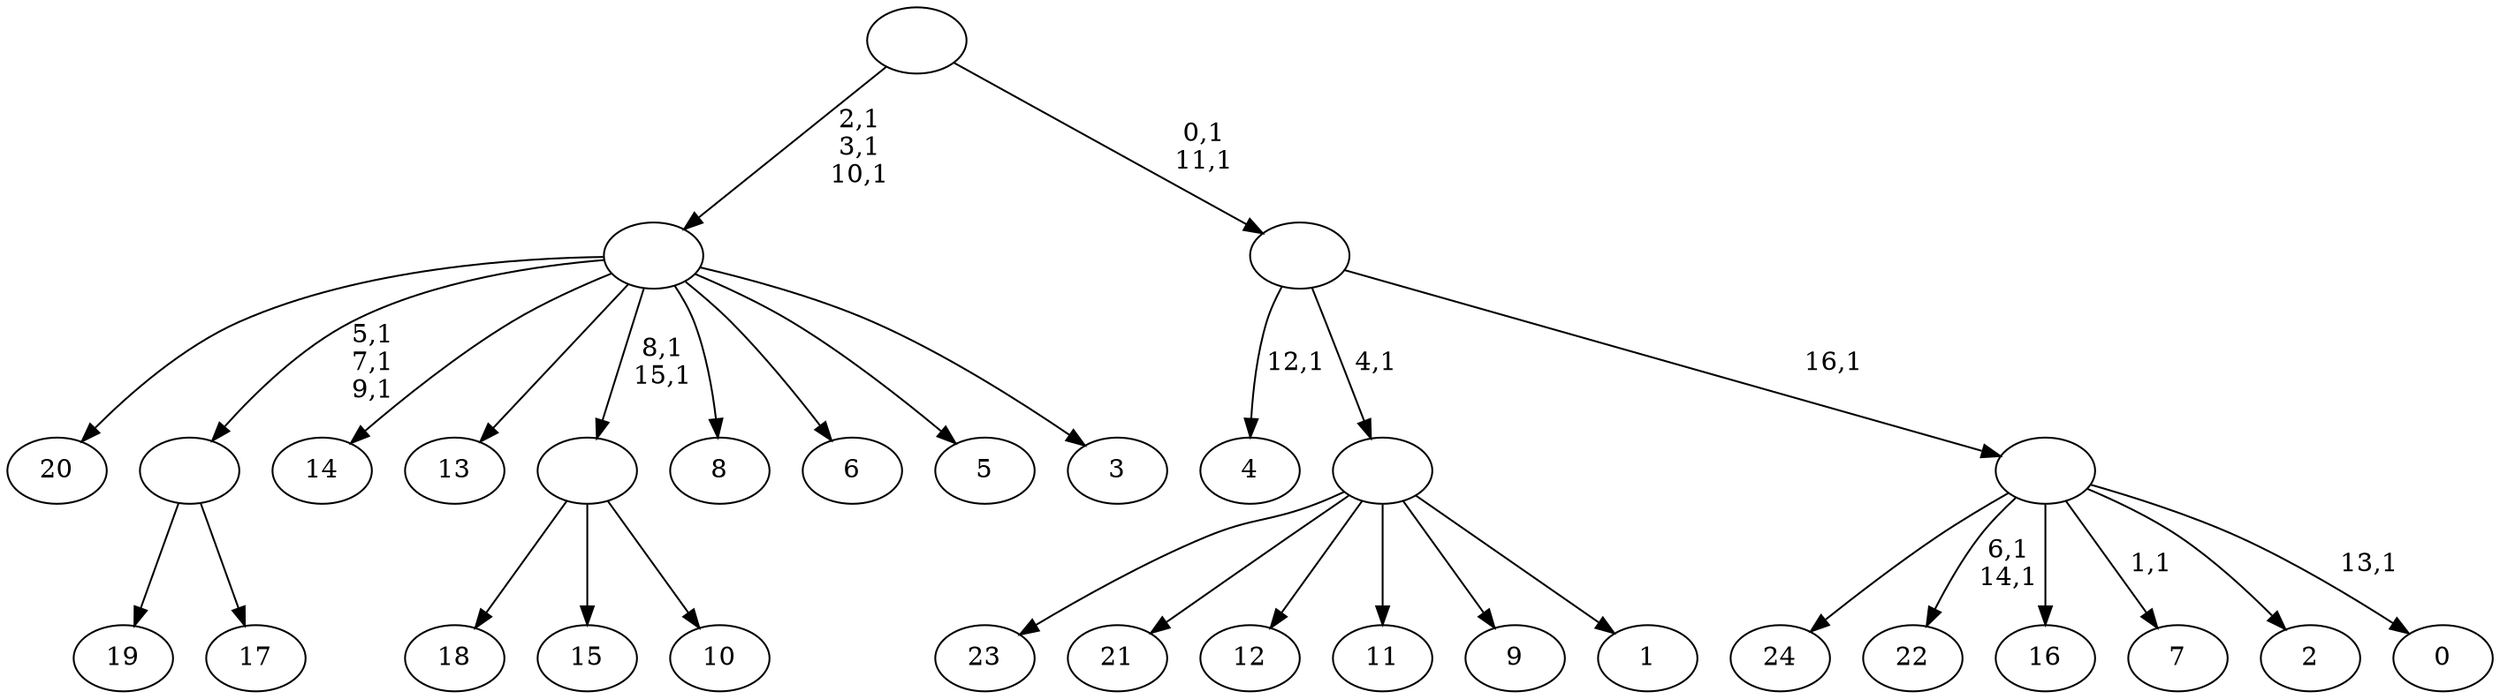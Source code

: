 digraph T {
	42 [label="24"]
	41 [label="23"]
	40 [label="22"]
	37 [label="21"]
	36 [label="20"]
	35 [label="19"]
	34 [label="18"]
	33 [label="17"]
	32 [label=""]
	29 [label="16"]
	28 [label="15"]
	27 [label="14"]
	26 [label="13"]
	25 [label="12"]
	24 [label="11"]
	23 [label="10"]
	22 [label=""]
	20 [label="9"]
	19 [label="8"]
	18 [label="7"]
	16 [label="6"]
	15 [label="5"]
	14 [label="4"]
	12 [label="3"]
	11 [label=""]
	8 [label="2"]
	7 [label="1"]
	6 [label=""]
	5 [label="0"]
	3 [label=""]
	2 [label=""]
	0 [label=""]
	32 -> 35 [label=""]
	32 -> 33 [label=""]
	22 -> 34 [label=""]
	22 -> 28 [label=""]
	22 -> 23 [label=""]
	11 -> 22 [label="8,1\n15,1"]
	11 -> 32 [label="5,1\n7,1\n9,1"]
	11 -> 36 [label=""]
	11 -> 27 [label=""]
	11 -> 26 [label=""]
	11 -> 19 [label=""]
	11 -> 16 [label=""]
	11 -> 15 [label=""]
	11 -> 12 [label=""]
	6 -> 41 [label=""]
	6 -> 37 [label=""]
	6 -> 25 [label=""]
	6 -> 24 [label=""]
	6 -> 20 [label=""]
	6 -> 7 [label=""]
	3 -> 5 [label="13,1"]
	3 -> 18 [label="1,1"]
	3 -> 40 [label="6,1\n14,1"]
	3 -> 42 [label=""]
	3 -> 29 [label=""]
	3 -> 8 [label=""]
	2 -> 14 [label="12,1"]
	2 -> 6 [label="4,1"]
	2 -> 3 [label="16,1"]
	0 -> 2 [label="0,1\n11,1"]
	0 -> 11 [label="2,1\n3,1\n10,1"]
}

